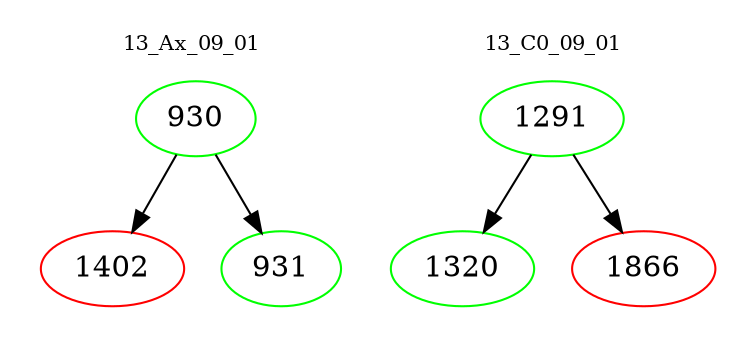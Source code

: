 digraph{
subgraph cluster_0 {
color = white
label = "13_Ax_09_01";
fontsize=10;
T0_930 [label="930", color="green"]
T0_930 -> T0_1402 [color="black"]
T0_1402 [label="1402", color="red"]
T0_930 -> T0_931 [color="black"]
T0_931 [label="931", color="green"]
}
subgraph cluster_1 {
color = white
label = "13_C0_09_01";
fontsize=10;
T1_1291 [label="1291", color="green"]
T1_1291 -> T1_1320 [color="black"]
T1_1320 [label="1320", color="green"]
T1_1291 -> T1_1866 [color="black"]
T1_1866 [label="1866", color="red"]
}
}
